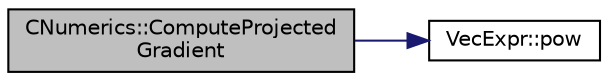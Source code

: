 digraph "CNumerics::ComputeProjectedGradient"
{
 // LATEX_PDF_SIZE
  edge [fontname="Helvetica",fontsize="10",labelfontname="Helvetica",labelfontsize="10"];
  node [fontname="Helvetica",fontsize="10",shape=record];
  rankdir="LR";
  Node1 [label="CNumerics::ComputeProjected\lGradient",height=0.2,width=0.4,color="black", fillcolor="grey75", style="filled", fontcolor="black",tooltip="Project average gradient onto normal (with or w/o correction) for viscous fluxes of scalar quantities..."];
  Node1 -> Node2 [color="midnightblue",fontsize="10",style="solid",fontname="Helvetica"];
  Node2 [label="VecExpr::pow",height=0.2,width=0.4,color="black", fillcolor="white", style="filled",URL="$group__VecExpr.html#ga7fb255e1f2a1773d3cc6ff7bee1aadd2",tooltip=" "];
}
